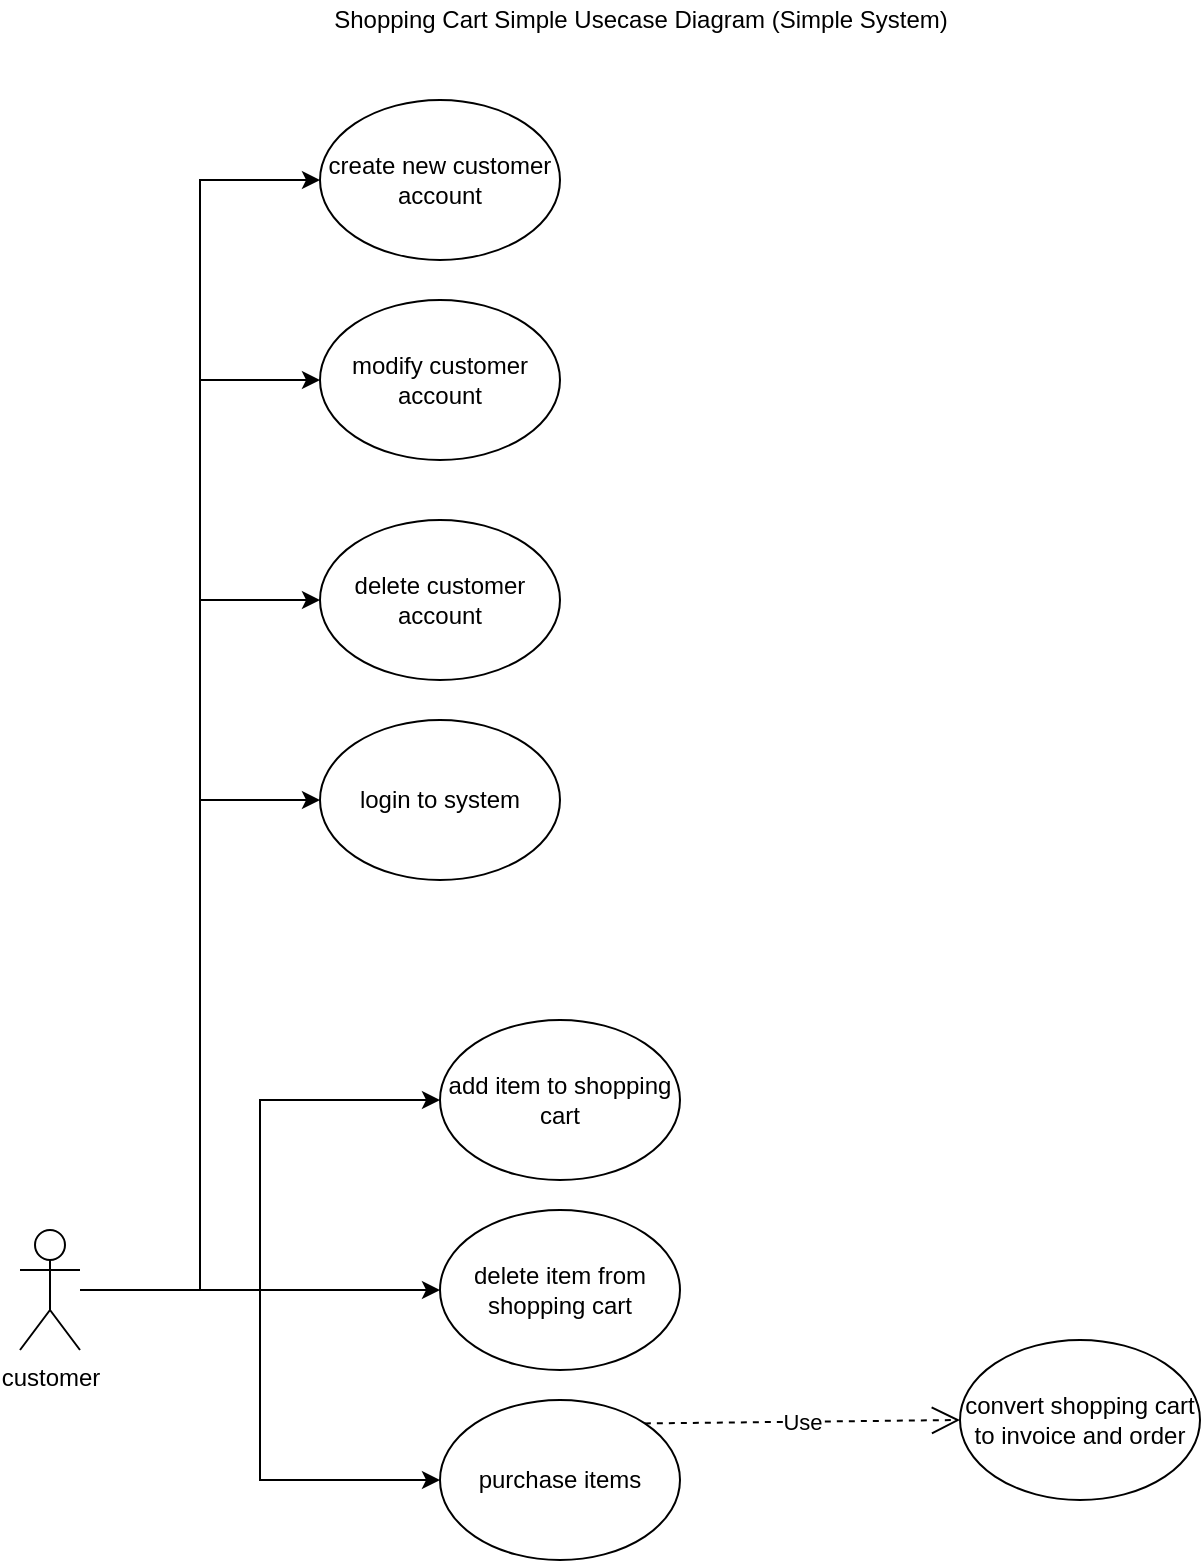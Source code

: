 <mxfile version="13.0.3" type="device"><diagram id="2d2eebc8-8f40-dc8b-ab88-f58a19a481ff" name="Page-1"><mxGraphModel dx="852" dy="502" grid="1" gridSize="10" guides="1" tooltips="1" connect="1" arrows="1" fold="1" page="1" pageScale="1" pageWidth="827" pageHeight="1169" background="#ffffff" math="0" shadow="0"><root><mxCell id="0"/><mxCell id="1" parent="0"/><mxCell id="_GM5Q0UzTAXVOW5z9wiI-34" style="edgeStyle=orthogonalEdgeStyle;rounded=0;orthogonalLoop=1;jettySize=auto;html=1;entryX=0;entryY=0.5;entryDx=0;entryDy=0;" edge="1" parent="1" source="2" target="_GM5Q0UzTAXVOW5z9wiI-21"><mxGeometry relative="1" as="geometry"/></mxCell><mxCell id="_GM5Q0UzTAXVOW5z9wiI-36" style="edgeStyle=orthogonalEdgeStyle;rounded=0;orthogonalLoop=1;jettySize=auto;html=1;" edge="1" parent="1" source="2" target="_GM5Q0UzTAXVOW5z9wiI-25"><mxGeometry relative="1" as="geometry"/></mxCell><mxCell id="_GM5Q0UzTAXVOW5z9wiI-37" style="edgeStyle=orthogonalEdgeStyle;rounded=0;orthogonalLoop=1;jettySize=auto;html=1;entryX=0;entryY=0.5;entryDx=0;entryDy=0;" edge="1" parent="1" source="2" target="_GM5Q0UzTAXVOW5z9wiI-26"><mxGeometry relative="1" as="geometry"/></mxCell><mxCell id="_GM5Q0UzTAXVOW5z9wiI-55" style="edgeStyle=orthogonalEdgeStyle;rounded=0;orthogonalLoop=1;jettySize=auto;html=1;entryX=0;entryY=0.5;entryDx=0;entryDy=0;" edge="1" parent="1" source="2" target="_GM5Q0UzTAXVOW5z9wiI-62"><mxGeometry relative="1" as="geometry"/></mxCell><mxCell id="_GM5Q0UzTAXVOW5z9wiI-56" style="edgeStyle=orthogonalEdgeStyle;rounded=0;orthogonalLoop=1;jettySize=auto;html=1;entryX=0;entryY=0.5;entryDx=0;entryDy=0;" edge="1" parent="1" source="2" target="_GM5Q0UzTAXVOW5z9wiI-61"><mxGeometry relative="1" as="geometry"/></mxCell><mxCell id="_GM5Q0UzTAXVOW5z9wiI-57" style="edgeStyle=orthogonalEdgeStyle;rounded=0;orthogonalLoop=1;jettySize=auto;html=1;entryX=0;entryY=0.5;entryDx=0;entryDy=0;" edge="1" parent="1" source="2" target="_GM5Q0UzTAXVOW5z9wiI-60"><mxGeometry relative="1" as="geometry"/></mxCell><mxCell id="_GM5Q0UzTAXVOW5z9wiI-58" style="edgeStyle=orthogonalEdgeStyle;rounded=0;orthogonalLoop=1;jettySize=auto;html=1;entryX=0;entryY=0.5;entryDx=0;entryDy=0;" edge="1" parent="1" source="2" target="_GM5Q0UzTAXVOW5z9wiI-59"><mxGeometry relative="1" as="geometry"/></mxCell><mxCell id="2" value="customer" style="shape=umlActor;verticalLabelPosition=bottom;labelBackgroundColor=#ffffff;verticalAlign=top;html=1;" parent="1" vertex="1"><mxGeometry x="80" y="645" width="30" height="60" as="geometry"/></mxCell><mxCell id="17" style="edgeStyle=orthogonalEdgeStyle;rounded=0;html=1;exitX=0.5;exitY=1;entryX=0.5;entryY=0;jettySize=auto;orthogonalLoop=1;" parent="1" edge="1"><mxGeometry relative="1" as="geometry"><mxPoint x="450" y="170" as="sourcePoint"/></mxGeometry></mxCell><mxCell id="16" style="edgeStyle=orthogonalEdgeStyle;rounded=0;html=1;exitX=0.5;exitY=1;entryX=0.5;entryY=0;jettySize=auto;orthogonalLoop=1;" parent="1" edge="1"><mxGeometry relative="1" as="geometry"><mxPoint x="450" y="80" as="sourcePoint"/></mxGeometry></mxCell><mxCell id="18" style="edgeStyle=orthogonalEdgeStyle;rounded=0;html=1;exitX=1;exitY=0;entryX=0;entryY=0.5;jettySize=auto;orthogonalLoop=1;" parent="1" edge="1"><mxGeometry relative="1" as="geometry"><mxPoint x="499" y="200" as="sourcePoint"/></mxGeometry></mxCell><mxCell id="20" style="edgeStyle=orthogonalEdgeStyle;rounded=0;html=1;exitX=0.5;exitY=1;entryX=0.5;entryY=0;jettySize=auto;orthogonalLoop=1;" parent="1" edge="1"><mxGeometry relative="1" as="geometry"><mxPoint x="450" y="370" as="sourcePoint"/></mxGeometry></mxCell><mxCell id="21" style="edgeStyle=orthogonalEdgeStyle;rounded=0;html=1;exitX=1;exitY=0.5;entryX=0;entryY=0.5;jettySize=auto;orthogonalLoop=1;" parent="1" edge="1"><mxGeometry relative="1" as="geometry"><mxPoint x="530" y="450" as="sourcePoint"/></mxGeometry></mxCell><mxCell id="_GM5Q0UzTAXVOW5z9wiI-21" value="add item to shopping cart" style="ellipse;whiteSpace=wrap;html=1;" vertex="1" parent="1"><mxGeometry x="290" y="540" width="120" height="80" as="geometry"/></mxCell><mxCell id="_GM5Q0UzTAXVOW5z9wiI-25" value="delete item from shopping cart" style="ellipse;whiteSpace=wrap;html=1;" vertex="1" parent="1"><mxGeometry x="290" y="635" width="120" height="80" as="geometry"/></mxCell><mxCell id="_GM5Q0UzTAXVOW5z9wiI-26" value="purchase items" style="ellipse;whiteSpace=wrap;html=1;" vertex="1" parent="1"><mxGeometry x="290" y="730" width="120" height="80" as="geometry"/></mxCell><mxCell id="_GM5Q0UzTAXVOW5z9wiI-59" value="create new customer account" style="ellipse;whiteSpace=wrap;html=1;" vertex="1" parent="1"><mxGeometry x="230" y="80" width="120" height="80" as="geometry"/></mxCell><mxCell id="_GM5Q0UzTAXVOW5z9wiI-60" value="modify customer account" style="ellipse;whiteSpace=wrap;html=1;" vertex="1" parent="1"><mxGeometry x="230" y="180" width="120" height="80" as="geometry"/></mxCell><mxCell id="_GM5Q0UzTAXVOW5z9wiI-61" value="delete customer account" style="ellipse;whiteSpace=wrap;html=1;" vertex="1" parent="1"><mxGeometry x="230" y="290" width="120" height="80" as="geometry"/></mxCell><mxCell id="_GM5Q0UzTAXVOW5z9wiI-62" value="login to system" style="ellipse;whiteSpace=wrap;html=1;" vertex="1" parent="1"><mxGeometry x="230" y="390" width="120" height="80" as="geometry"/></mxCell><mxCell id="_GM5Q0UzTAXVOW5z9wiI-67" value="Shopping Cart Simple Usecase Diagram (Simple System)" style="text;html=1;align=center;verticalAlign=middle;resizable=0;points=[];autosize=1;" vertex="1" parent="1"><mxGeometry x="230" y="30" width="320" height="20" as="geometry"/></mxCell><mxCell id="_GM5Q0UzTAXVOW5z9wiI-68" value="convert shopping cart to invoice and order" style="ellipse;whiteSpace=wrap;html=1;" vertex="1" parent="1"><mxGeometry x="550" y="700" width="120" height="80" as="geometry"/></mxCell><mxCell id="_GM5Q0UzTAXVOW5z9wiI-71" value="Use" style="endArrow=open;endSize=12;dashed=1;html=1;exitX=1;exitY=0;exitDx=0;exitDy=0;entryX=0;entryY=0.5;entryDx=0;entryDy=0;" edge="1" parent="1" source="_GM5Q0UzTAXVOW5z9wiI-26" target="_GM5Q0UzTAXVOW5z9wiI-68"><mxGeometry width="160" relative="1" as="geometry"><mxPoint x="350" y="620" as="sourcePoint"/><mxPoint x="510" y="620" as="targetPoint"/></mxGeometry></mxCell></root></mxGraphModel></diagram></mxfile>